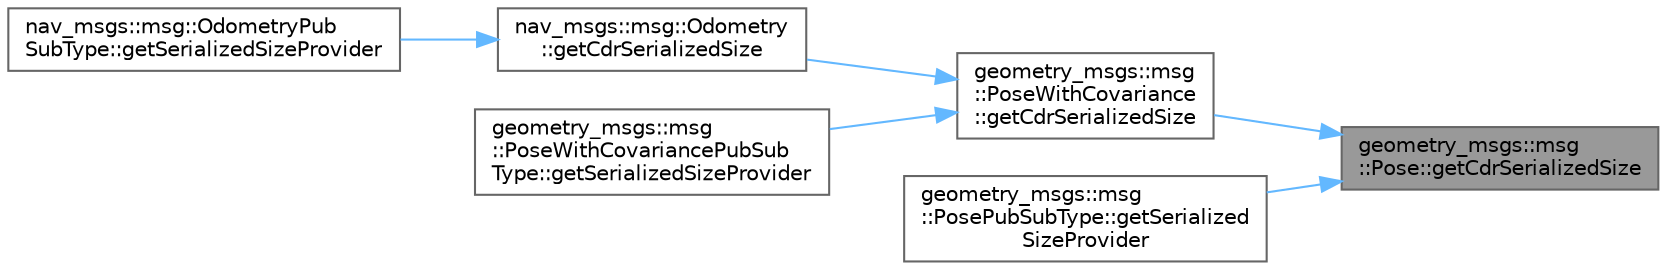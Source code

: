 digraph "geometry_msgs::msg::Pose::getCdrSerializedSize"
{
 // INTERACTIVE_SVG=YES
 // LATEX_PDF_SIZE
  bgcolor="transparent";
  edge [fontname=Helvetica,fontsize=10,labelfontname=Helvetica,labelfontsize=10];
  node [fontname=Helvetica,fontsize=10,shape=box,height=0.2,width=0.4];
  rankdir="RL";
  Node1 [id="Node000001",label="geometry_msgs::msg\l::Pose::getCdrSerializedSize",height=0.2,width=0.4,color="gray40", fillcolor="grey60", style="filled", fontcolor="black",tooltip="This function returns the serialized size of a data depending on the buffer alignment."];
  Node1 -> Node2 [id="edge1_Node000001_Node000002",dir="back",color="steelblue1",style="solid",tooltip=" "];
  Node2 [id="Node000002",label="geometry_msgs::msg\l::PoseWithCovariance\l::getCdrSerializedSize",height=0.2,width=0.4,color="grey40", fillcolor="white", style="filled",URL="$df/d34/classgeometry__msgs_1_1msg_1_1PoseWithCovariance.html#a3f9c9fa80336e1b0890e10ea8e3d10fa",tooltip="This function returns the serialized size of a data depending on the buffer alignment."];
  Node2 -> Node3 [id="edge2_Node000002_Node000003",dir="back",color="steelblue1",style="solid",tooltip=" "];
  Node3 [id="Node000003",label="nav_msgs::msg::Odometry\l::getCdrSerializedSize",height=0.2,width=0.4,color="grey40", fillcolor="white", style="filled",URL="$d3/d69/classnav__msgs_1_1msg_1_1Odometry.html#abeb384ad22595b0a91148a24a52bdc6e",tooltip="This function returns the serialized size of a data depending on the buffer alignment."];
  Node3 -> Node4 [id="edge3_Node000003_Node000004",dir="back",color="steelblue1",style="solid",tooltip=" "];
  Node4 [id="Node000004",label="nav_msgs::msg::OdometryPub\lSubType::getSerializedSizeProvider",height=0.2,width=0.4,color="grey40", fillcolor="white", style="filled",URL="$dc/dc5/classnav__msgs_1_1msg_1_1OdometryPubSubType.html#a0b4cb75674ddd79517eaa3f9c8afa802",tooltip=" "];
  Node2 -> Node5 [id="edge4_Node000002_Node000005",dir="back",color="steelblue1",style="solid",tooltip=" "];
  Node5 [id="Node000005",label="geometry_msgs::msg\l::PoseWithCovariancePubSub\lType::getSerializedSizeProvider",height=0.2,width=0.4,color="grey40", fillcolor="white", style="filled",URL="$dd/d2f/classgeometry__msgs_1_1msg_1_1PoseWithCovariancePubSubType.html#a61923f4903b5af93ce590f5a31e9bc58",tooltip=" "];
  Node1 -> Node6 [id="edge5_Node000001_Node000006",dir="back",color="steelblue1",style="solid",tooltip=" "];
  Node6 [id="Node000006",label="geometry_msgs::msg\l::PosePubSubType::getSerialized\lSizeProvider",height=0.2,width=0.4,color="grey40", fillcolor="white", style="filled",URL="$d1/dc0/classgeometry__msgs_1_1msg_1_1PosePubSubType.html#a3c7d7c79d376a409efa5b9b805bb5570",tooltip=" "];
}
